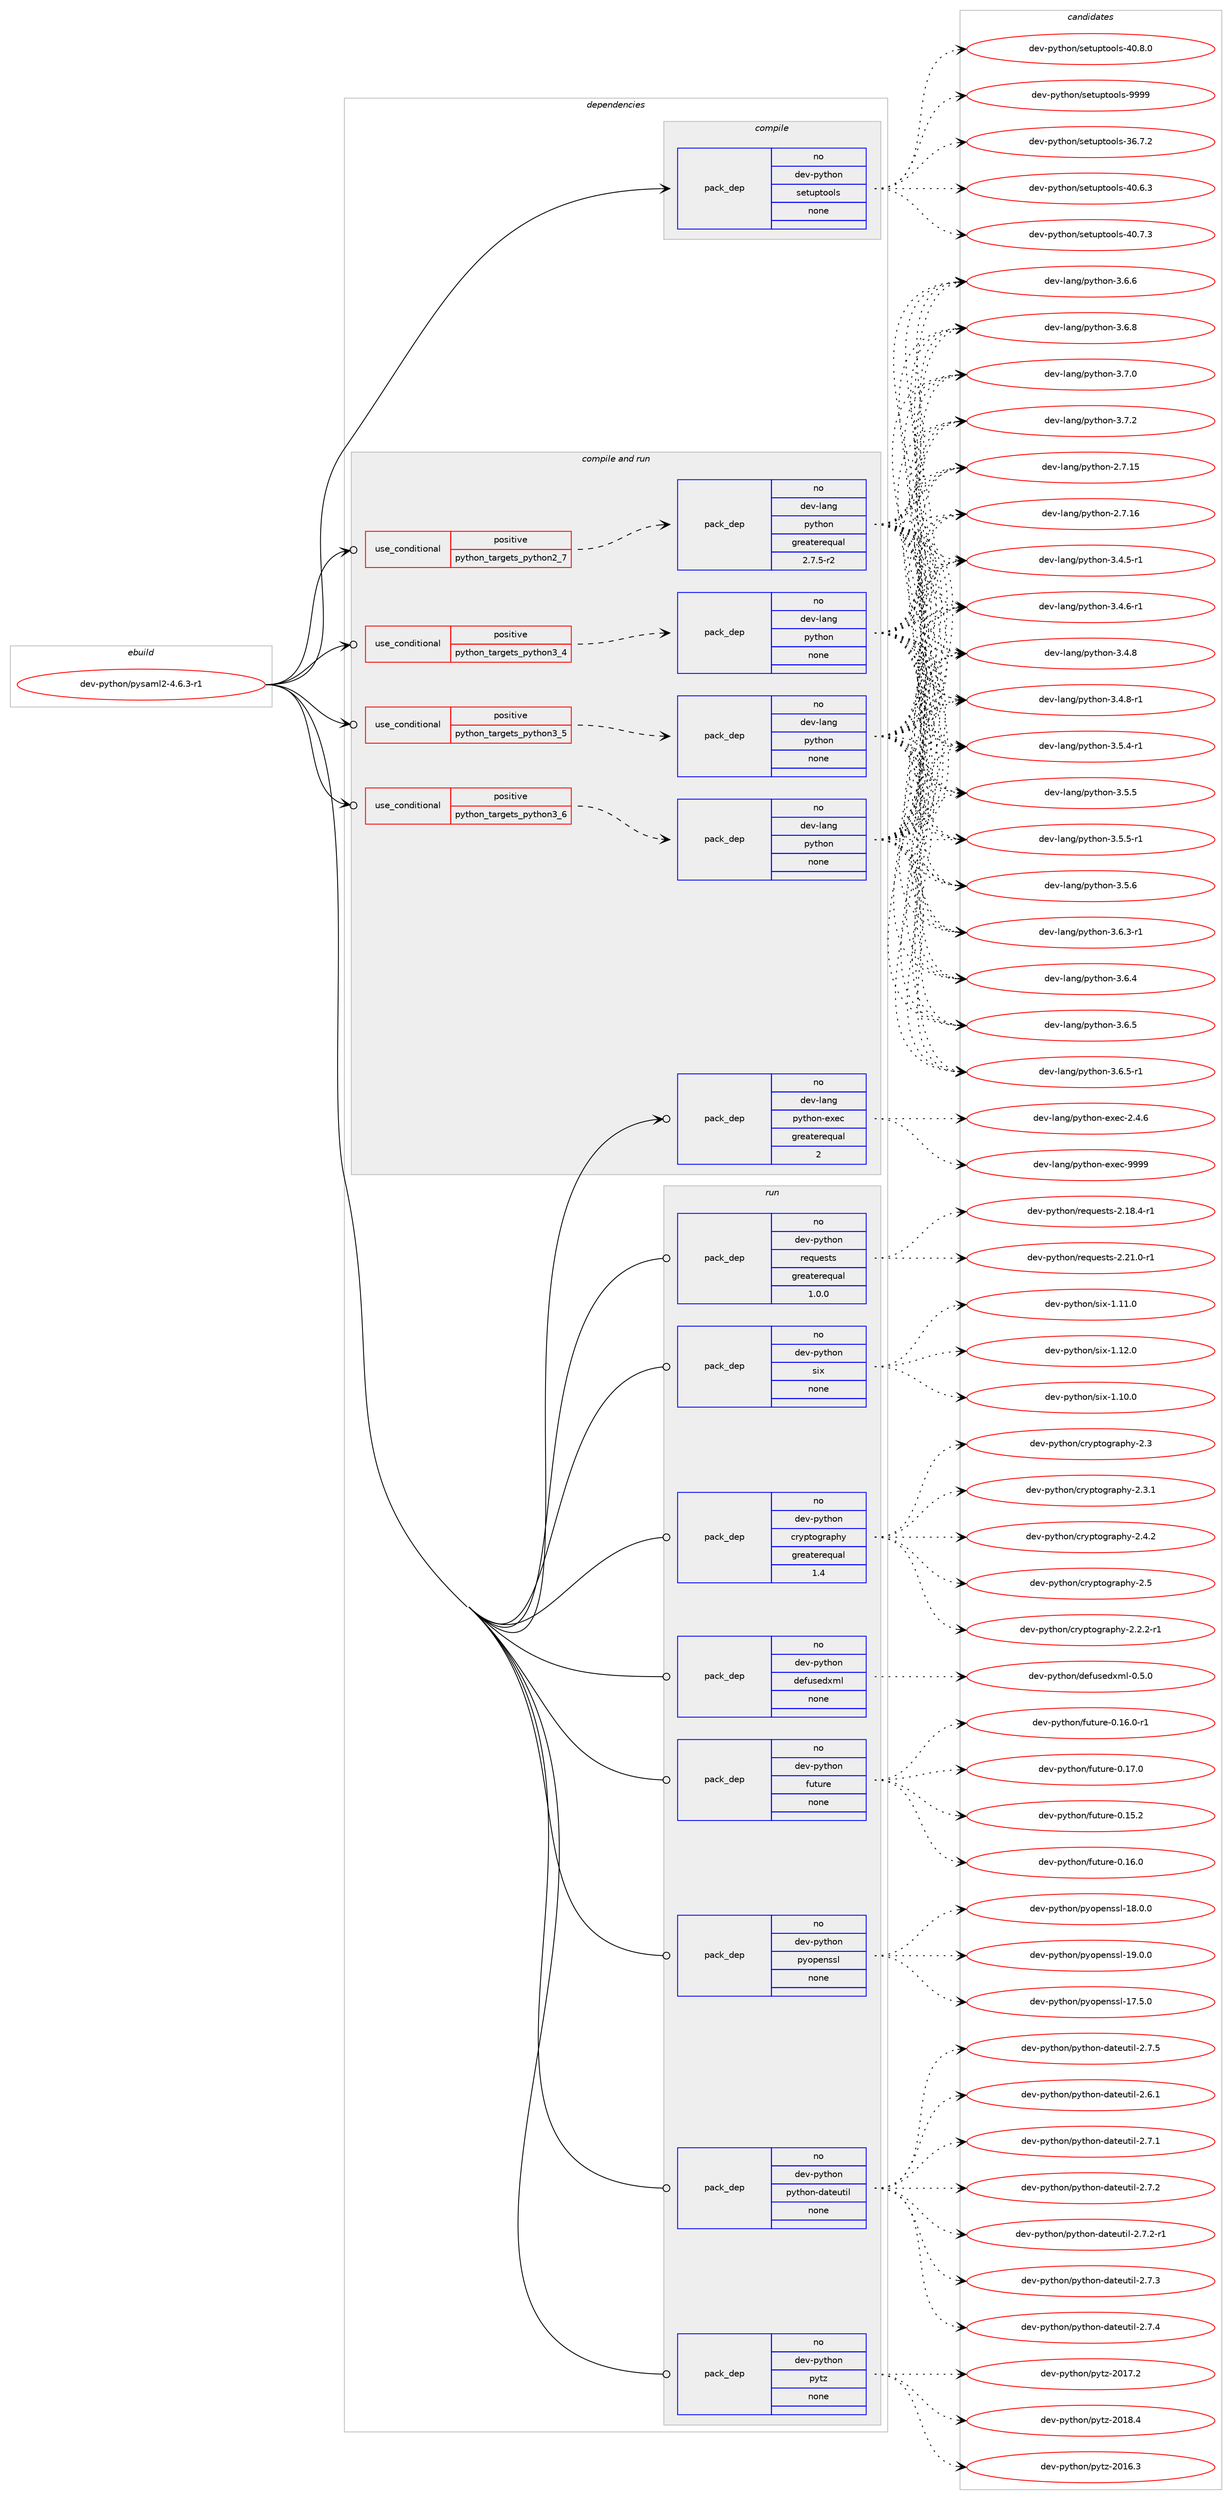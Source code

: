 digraph prolog {

# *************
# Graph options
# *************

newrank=true;
concentrate=true;
compound=true;
graph [rankdir=LR,fontname=Helvetica,fontsize=10,ranksep=1.5];#, ranksep=2.5, nodesep=0.2];
edge  [arrowhead=vee];
node  [fontname=Helvetica,fontsize=10];

# **********
# The ebuild
# **********

subgraph cluster_leftcol {
color=gray;
rank=same;
label=<<i>ebuild</i>>;
id [label="dev-python/pysaml2-4.6.3-r1", color=red, width=4, href="../dev-python/pysaml2-4.6.3-r1.svg"];
}

# ****************
# The dependencies
# ****************

subgraph cluster_midcol {
color=gray;
label=<<i>dependencies</i>>;
subgraph cluster_compile {
fillcolor="#eeeeee";
style=filled;
label=<<i>compile</i>>;
subgraph pack1027084 {
dependency1432166 [label=<<TABLE BORDER="0" CELLBORDER="1" CELLSPACING="0" CELLPADDING="4" WIDTH="220"><TR><TD ROWSPAN="6" CELLPADDING="30">pack_dep</TD></TR><TR><TD WIDTH="110">no</TD></TR><TR><TD>dev-python</TD></TR><TR><TD>setuptools</TD></TR><TR><TD>none</TD></TR><TR><TD></TD></TR></TABLE>>, shape=none, color=blue];
}
id:e -> dependency1432166:w [weight=20,style="solid",arrowhead="vee"];
}
subgraph cluster_compileandrun {
fillcolor="#eeeeee";
style=filled;
label=<<i>compile and run</i>>;
subgraph cond381742 {
dependency1432167 [label=<<TABLE BORDER="0" CELLBORDER="1" CELLSPACING="0" CELLPADDING="4"><TR><TD ROWSPAN="3" CELLPADDING="10">use_conditional</TD></TR><TR><TD>positive</TD></TR><TR><TD>python_targets_python2_7</TD></TR></TABLE>>, shape=none, color=red];
subgraph pack1027085 {
dependency1432168 [label=<<TABLE BORDER="0" CELLBORDER="1" CELLSPACING="0" CELLPADDING="4" WIDTH="220"><TR><TD ROWSPAN="6" CELLPADDING="30">pack_dep</TD></TR><TR><TD WIDTH="110">no</TD></TR><TR><TD>dev-lang</TD></TR><TR><TD>python</TD></TR><TR><TD>greaterequal</TD></TR><TR><TD>2.7.5-r2</TD></TR></TABLE>>, shape=none, color=blue];
}
dependency1432167:e -> dependency1432168:w [weight=20,style="dashed",arrowhead="vee"];
}
id:e -> dependency1432167:w [weight=20,style="solid",arrowhead="odotvee"];
subgraph cond381743 {
dependency1432169 [label=<<TABLE BORDER="0" CELLBORDER="1" CELLSPACING="0" CELLPADDING="4"><TR><TD ROWSPAN="3" CELLPADDING="10">use_conditional</TD></TR><TR><TD>positive</TD></TR><TR><TD>python_targets_python3_4</TD></TR></TABLE>>, shape=none, color=red];
subgraph pack1027086 {
dependency1432170 [label=<<TABLE BORDER="0" CELLBORDER="1" CELLSPACING="0" CELLPADDING="4" WIDTH="220"><TR><TD ROWSPAN="6" CELLPADDING="30">pack_dep</TD></TR><TR><TD WIDTH="110">no</TD></TR><TR><TD>dev-lang</TD></TR><TR><TD>python</TD></TR><TR><TD>none</TD></TR><TR><TD></TD></TR></TABLE>>, shape=none, color=blue];
}
dependency1432169:e -> dependency1432170:w [weight=20,style="dashed",arrowhead="vee"];
}
id:e -> dependency1432169:w [weight=20,style="solid",arrowhead="odotvee"];
subgraph cond381744 {
dependency1432171 [label=<<TABLE BORDER="0" CELLBORDER="1" CELLSPACING="0" CELLPADDING="4"><TR><TD ROWSPAN="3" CELLPADDING="10">use_conditional</TD></TR><TR><TD>positive</TD></TR><TR><TD>python_targets_python3_5</TD></TR></TABLE>>, shape=none, color=red];
subgraph pack1027087 {
dependency1432172 [label=<<TABLE BORDER="0" CELLBORDER="1" CELLSPACING="0" CELLPADDING="4" WIDTH="220"><TR><TD ROWSPAN="6" CELLPADDING="30">pack_dep</TD></TR><TR><TD WIDTH="110">no</TD></TR><TR><TD>dev-lang</TD></TR><TR><TD>python</TD></TR><TR><TD>none</TD></TR><TR><TD></TD></TR></TABLE>>, shape=none, color=blue];
}
dependency1432171:e -> dependency1432172:w [weight=20,style="dashed",arrowhead="vee"];
}
id:e -> dependency1432171:w [weight=20,style="solid",arrowhead="odotvee"];
subgraph cond381745 {
dependency1432173 [label=<<TABLE BORDER="0" CELLBORDER="1" CELLSPACING="0" CELLPADDING="4"><TR><TD ROWSPAN="3" CELLPADDING="10">use_conditional</TD></TR><TR><TD>positive</TD></TR><TR><TD>python_targets_python3_6</TD></TR></TABLE>>, shape=none, color=red];
subgraph pack1027088 {
dependency1432174 [label=<<TABLE BORDER="0" CELLBORDER="1" CELLSPACING="0" CELLPADDING="4" WIDTH="220"><TR><TD ROWSPAN="6" CELLPADDING="30">pack_dep</TD></TR><TR><TD WIDTH="110">no</TD></TR><TR><TD>dev-lang</TD></TR><TR><TD>python</TD></TR><TR><TD>none</TD></TR><TR><TD></TD></TR></TABLE>>, shape=none, color=blue];
}
dependency1432173:e -> dependency1432174:w [weight=20,style="dashed",arrowhead="vee"];
}
id:e -> dependency1432173:w [weight=20,style="solid",arrowhead="odotvee"];
subgraph pack1027089 {
dependency1432175 [label=<<TABLE BORDER="0" CELLBORDER="1" CELLSPACING="0" CELLPADDING="4" WIDTH="220"><TR><TD ROWSPAN="6" CELLPADDING="30">pack_dep</TD></TR><TR><TD WIDTH="110">no</TD></TR><TR><TD>dev-lang</TD></TR><TR><TD>python-exec</TD></TR><TR><TD>greaterequal</TD></TR><TR><TD>2</TD></TR></TABLE>>, shape=none, color=blue];
}
id:e -> dependency1432175:w [weight=20,style="solid",arrowhead="odotvee"];
}
subgraph cluster_run {
fillcolor="#eeeeee";
style=filled;
label=<<i>run</i>>;
subgraph pack1027090 {
dependency1432176 [label=<<TABLE BORDER="0" CELLBORDER="1" CELLSPACING="0" CELLPADDING="4" WIDTH="220"><TR><TD ROWSPAN="6" CELLPADDING="30">pack_dep</TD></TR><TR><TD WIDTH="110">no</TD></TR><TR><TD>dev-python</TD></TR><TR><TD>cryptography</TD></TR><TR><TD>greaterequal</TD></TR><TR><TD>1.4</TD></TR></TABLE>>, shape=none, color=blue];
}
id:e -> dependency1432176:w [weight=20,style="solid",arrowhead="odot"];
subgraph pack1027091 {
dependency1432177 [label=<<TABLE BORDER="0" CELLBORDER="1" CELLSPACING="0" CELLPADDING="4" WIDTH="220"><TR><TD ROWSPAN="6" CELLPADDING="30">pack_dep</TD></TR><TR><TD WIDTH="110">no</TD></TR><TR><TD>dev-python</TD></TR><TR><TD>defusedxml</TD></TR><TR><TD>none</TD></TR><TR><TD></TD></TR></TABLE>>, shape=none, color=blue];
}
id:e -> dependency1432177:w [weight=20,style="solid",arrowhead="odot"];
subgraph pack1027092 {
dependency1432178 [label=<<TABLE BORDER="0" CELLBORDER="1" CELLSPACING="0" CELLPADDING="4" WIDTH="220"><TR><TD ROWSPAN="6" CELLPADDING="30">pack_dep</TD></TR><TR><TD WIDTH="110">no</TD></TR><TR><TD>dev-python</TD></TR><TR><TD>future</TD></TR><TR><TD>none</TD></TR><TR><TD></TD></TR></TABLE>>, shape=none, color=blue];
}
id:e -> dependency1432178:w [weight=20,style="solid",arrowhead="odot"];
subgraph pack1027093 {
dependency1432179 [label=<<TABLE BORDER="0" CELLBORDER="1" CELLSPACING="0" CELLPADDING="4" WIDTH="220"><TR><TD ROWSPAN="6" CELLPADDING="30">pack_dep</TD></TR><TR><TD WIDTH="110">no</TD></TR><TR><TD>dev-python</TD></TR><TR><TD>pyopenssl</TD></TR><TR><TD>none</TD></TR><TR><TD></TD></TR></TABLE>>, shape=none, color=blue];
}
id:e -> dependency1432179:w [weight=20,style="solid",arrowhead="odot"];
subgraph pack1027094 {
dependency1432180 [label=<<TABLE BORDER="0" CELLBORDER="1" CELLSPACING="0" CELLPADDING="4" WIDTH="220"><TR><TD ROWSPAN="6" CELLPADDING="30">pack_dep</TD></TR><TR><TD WIDTH="110">no</TD></TR><TR><TD>dev-python</TD></TR><TR><TD>python-dateutil</TD></TR><TR><TD>none</TD></TR><TR><TD></TD></TR></TABLE>>, shape=none, color=blue];
}
id:e -> dependency1432180:w [weight=20,style="solid",arrowhead="odot"];
subgraph pack1027095 {
dependency1432181 [label=<<TABLE BORDER="0" CELLBORDER="1" CELLSPACING="0" CELLPADDING="4" WIDTH="220"><TR><TD ROWSPAN="6" CELLPADDING="30">pack_dep</TD></TR><TR><TD WIDTH="110">no</TD></TR><TR><TD>dev-python</TD></TR><TR><TD>pytz</TD></TR><TR><TD>none</TD></TR><TR><TD></TD></TR></TABLE>>, shape=none, color=blue];
}
id:e -> dependency1432181:w [weight=20,style="solid",arrowhead="odot"];
subgraph pack1027096 {
dependency1432182 [label=<<TABLE BORDER="0" CELLBORDER="1" CELLSPACING="0" CELLPADDING="4" WIDTH="220"><TR><TD ROWSPAN="6" CELLPADDING="30">pack_dep</TD></TR><TR><TD WIDTH="110">no</TD></TR><TR><TD>dev-python</TD></TR><TR><TD>requests</TD></TR><TR><TD>greaterequal</TD></TR><TR><TD>1.0.0</TD></TR></TABLE>>, shape=none, color=blue];
}
id:e -> dependency1432182:w [weight=20,style="solid",arrowhead="odot"];
subgraph pack1027097 {
dependency1432183 [label=<<TABLE BORDER="0" CELLBORDER="1" CELLSPACING="0" CELLPADDING="4" WIDTH="220"><TR><TD ROWSPAN="6" CELLPADDING="30">pack_dep</TD></TR><TR><TD WIDTH="110">no</TD></TR><TR><TD>dev-python</TD></TR><TR><TD>six</TD></TR><TR><TD>none</TD></TR><TR><TD></TD></TR></TABLE>>, shape=none, color=blue];
}
id:e -> dependency1432183:w [weight=20,style="solid",arrowhead="odot"];
}
}

# **************
# The candidates
# **************

subgraph cluster_choices {
rank=same;
color=gray;
label=<<i>candidates</i>>;

subgraph choice1027084 {
color=black;
nodesep=1;
choice100101118451121211161041111104711510111611711211611111110811545515446554650 [label="dev-python/setuptools-36.7.2", color=red, width=4,href="../dev-python/setuptools-36.7.2.svg"];
choice100101118451121211161041111104711510111611711211611111110811545524846544651 [label="dev-python/setuptools-40.6.3", color=red, width=4,href="../dev-python/setuptools-40.6.3.svg"];
choice100101118451121211161041111104711510111611711211611111110811545524846554651 [label="dev-python/setuptools-40.7.3", color=red, width=4,href="../dev-python/setuptools-40.7.3.svg"];
choice100101118451121211161041111104711510111611711211611111110811545524846564648 [label="dev-python/setuptools-40.8.0", color=red, width=4,href="../dev-python/setuptools-40.8.0.svg"];
choice10010111845112121116104111110471151011161171121161111111081154557575757 [label="dev-python/setuptools-9999", color=red, width=4,href="../dev-python/setuptools-9999.svg"];
dependency1432166:e -> choice100101118451121211161041111104711510111611711211611111110811545515446554650:w [style=dotted,weight="100"];
dependency1432166:e -> choice100101118451121211161041111104711510111611711211611111110811545524846544651:w [style=dotted,weight="100"];
dependency1432166:e -> choice100101118451121211161041111104711510111611711211611111110811545524846554651:w [style=dotted,weight="100"];
dependency1432166:e -> choice100101118451121211161041111104711510111611711211611111110811545524846564648:w [style=dotted,weight="100"];
dependency1432166:e -> choice10010111845112121116104111110471151011161171121161111111081154557575757:w [style=dotted,weight="100"];
}
subgraph choice1027085 {
color=black;
nodesep=1;
choice10010111845108971101034711212111610411111045504655464953 [label="dev-lang/python-2.7.15", color=red, width=4,href="../dev-lang/python-2.7.15.svg"];
choice10010111845108971101034711212111610411111045504655464954 [label="dev-lang/python-2.7.16", color=red, width=4,href="../dev-lang/python-2.7.16.svg"];
choice1001011184510897110103471121211161041111104551465246534511449 [label="dev-lang/python-3.4.5-r1", color=red, width=4,href="../dev-lang/python-3.4.5-r1.svg"];
choice1001011184510897110103471121211161041111104551465246544511449 [label="dev-lang/python-3.4.6-r1", color=red, width=4,href="../dev-lang/python-3.4.6-r1.svg"];
choice100101118451089711010347112121116104111110455146524656 [label="dev-lang/python-3.4.8", color=red, width=4,href="../dev-lang/python-3.4.8.svg"];
choice1001011184510897110103471121211161041111104551465246564511449 [label="dev-lang/python-3.4.8-r1", color=red, width=4,href="../dev-lang/python-3.4.8-r1.svg"];
choice1001011184510897110103471121211161041111104551465346524511449 [label="dev-lang/python-3.5.4-r1", color=red, width=4,href="../dev-lang/python-3.5.4-r1.svg"];
choice100101118451089711010347112121116104111110455146534653 [label="dev-lang/python-3.5.5", color=red, width=4,href="../dev-lang/python-3.5.5.svg"];
choice1001011184510897110103471121211161041111104551465346534511449 [label="dev-lang/python-3.5.5-r1", color=red, width=4,href="../dev-lang/python-3.5.5-r1.svg"];
choice100101118451089711010347112121116104111110455146534654 [label="dev-lang/python-3.5.6", color=red, width=4,href="../dev-lang/python-3.5.6.svg"];
choice1001011184510897110103471121211161041111104551465446514511449 [label="dev-lang/python-3.6.3-r1", color=red, width=4,href="../dev-lang/python-3.6.3-r1.svg"];
choice100101118451089711010347112121116104111110455146544652 [label="dev-lang/python-3.6.4", color=red, width=4,href="../dev-lang/python-3.6.4.svg"];
choice100101118451089711010347112121116104111110455146544653 [label="dev-lang/python-3.6.5", color=red, width=4,href="../dev-lang/python-3.6.5.svg"];
choice1001011184510897110103471121211161041111104551465446534511449 [label="dev-lang/python-3.6.5-r1", color=red, width=4,href="../dev-lang/python-3.6.5-r1.svg"];
choice100101118451089711010347112121116104111110455146544654 [label="dev-lang/python-3.6.6", color=red, width=4,href="../dev-lang/python-3.6.6.svg"];
choice100101118451089711010347112121116104111110455146544656 [label="dev-lang/python-3.6.8", color=red, width=4,href="../dev-lang/python-3.6.8.svg"];
choice100101118451089711010347112121116104111110455146554648 [label="dev-lang/python-3.7.0", color=red, width=4,href="../dev-lang/python-3.7.0.svg"];
choice100101118451089711010347112121116104111110455146554650 [label="dev-lang/python-3.7.2", color=red, width=4,href="../dev-lang/python-3.7.2.svg"];
dependency1432168:e -> choice10010111845108971101034711212111610411111045504655464953:w [style=dotted,weight="100"];
dependency1432168:e -> choice10010111845108971101034711212111610411111045504655464954:w [style=dotted,weight="100"];
dependency1432168:e -> choice1001011184510897110103471121211161041111104551465246534511449:w [style=dotted,weight="100"];
dependency1432168:e -> choice1001011184510897110103471121211161041111104551465246544511449:w [style=dotted,weight="100"];
dependency1432168:e -> choice100101118451089711010347112121116104111110455146524656:w [style=dotted,weight="100"];
dependency1432168:e -> choice1001011184510897110103471121211161041111104551465246564511449:w [style=dotted,weight="100"];
dependency1432168:e -> choice1001011184510897110103471121211161041111104551465346524511449:w [style=dotted,weight="100"];
dependency1432168:e -> choice100101118451089711010347112121116104111110455146534653:w [style=dotted,weight="100"];
dependency1432168:e -> choice1001011184510897110103471121211161041111104551465346534511449:w [style=dotted,weight="100"];
dependency1432168:e -> choice100101118451089711010347112121116104111110455146534654:w [style=dotted,weight="100"];
dependency1432168:e -> choice1001011184510897110103471121211161041111104551465446514511449:w [style=dotted,weight="100"];
dependency1432168:e -> choice100101118451089711010347112121116104111110455146544652:w [style=dotted,weight="100"];
dependency1432168:e -> choice100101118451089711010347112121116104111110455146544653:w [style=dotted,weight="100"];
dependency1432168:e -> choice1001011184510897110103471121211161041111104551465446534511449:w [style=dotted,weight="100"];
dependency1432168:e -> choice100101118451089711010347112121116104111110455146544654:w [style=dotted,weight="100"];
dependency1432168:e -> choice100101118451089711010347112121116104111110455146544656:w [style=dotted,weight="100"];
dependency1432168:e -> choice100101118451089711010347112121116104111110455146554648:w [style=dotted,weight="100"];
dependency1432168:e -> choice100101118451089711010347112121116104111110455146554650:w [style=dotted,weight="100"];
}
subgraph choice1027086 {
color=black;
nodesep=1;
choice10010111845108971101034711212111610411111045504655464953 [label="dev-lang/python-2.7.15", color=red, width=4,href="../dev-lang/python-2.7.15.svg"];
choice10010111845108971101034711212111610411111045504655464954 [label="dev-lang/python-2.7.16", color=red, width=4,href="../dev-lang/python-2.7.16.svg"];
choice1001011184510897110103471121211161041111104551465246534511449 [label="dev-lang/python-3.4.5-r1", color=red, width=4,href="../dev-lang/python-3.4.5-r1.svg"];
choice1001011184510897110103471121211161041111104551465246544511449 [label="dev-lang/python-3.4.6-r1", color=red, width=4,href="../dev-lang/python-3.4.6-r1.svg"];
choice100101118451089711010347112121116104111110455146524656 [label="dev-lang/python-3.4.8", color=red, width=4,href="../dev-lang/python-3.4.8.svg"];
choice1001011184510897110103471121211161041111104551465246564511449 [label="dev-lang/python-3.4.8-r1", color=red, width=4,href="../dev-lang/python-3.4.8-r1.svg"];
choice1001011184510897110103471121211161041111104551465346524511449 [label="dev-lang/python-3.5.4-r1", color=red, width=4,href="../dev-lang/python-3.5.4-r1.svg"];
choice100101118451089711010347112121116104111110455146534653 [label="dev-lang/python-3.5.5", color=red, width=4,href="../dev-lang/python-3.5.5.svg"];
choice1001011184510897110103471121211161041111104551465346534511449 [label="dev-lang/python-3.5.5-r1", color=red, width=4,href="../dev-lang/python-3.5.5-r1.svg"];
choice100101118451089711010347112121116104111110455146534654 [label="dev-lang/python-3.5.6", color=red, width=4,href="../dev-lang/python-3.5.6.svg"];
choice1001011184510897110103471121211161041111104551465446514511449 [label="dev-lang/python-3.6.3-r1", color=red, width=4,href="../dev-lang/python-3.6.3-r1.svg"];
choice100101118451089711010347112121116104111110455146544652 [label="dev-lang/python-3.6.4", color=red, width=4,href="../dev-lang/python-3.6.4.svg"];
choice100101118451089711010347112121116104111110455146544653 [label="dev-lang/python-3.6.5", color=red, width=4,href="../dev-lang/python-3.6.5.svg"];
choice1001011184510897110103471121211161041111104551465446534511449 [label="dev-lang/python-3.6.5-r1", color=red, width=4,href="../dev-lang/python-3.6.5-r1.svg"];
choice100101118451089711010347112121116104111110455146544654 [label="dev-lang/python-3.6.6", color=red, width=4,href="../dev-lang/python-3.6.6.svg"];
choice100101118451089711010347112121116104111110455146544656 [label="dev-lang/python-3.6.8", color=red, width=4,href="../dev-lang/python-3.6.8.svg"];
choice100101118451089711010347112121116104111110455146554648 [label="dev-lang/python-3.7.0", color=red, width=4,href="../dev-lang/python-3.7.0.svg"];
choice100101118451089711010347112121116104111110455146554650 [label="dev-lang/python-3.7.2", color=red, width=4,href="../dev-lang/python-3.7.2.svg"];
dependency1432170:e -> choice10010111845108971101034711212111610411111045504655464953:w [style=dotted,weight="100"];
dependency1432170:e -> choice10010111845108971101034711212111610411111045504655464954:w [style=dotted,weight="100"];
dependency1432170:e -> choice1001011184510897110103471121211161041111104551465246534511449:w [style=dotted,weight="100"];
dependency1432170:e -> choice1001011184510897110103471121211161041111104551465246544511449:w [style=dotted,weight="100"];
dependency1432170:e -> choice100101118451089711010347112121116104111110455146524656:w [style=dotted,weight="100"];
dependency1432170:e -> choice1001011184510897110103471121211161041111104551465246564511449:w [style=dotted,weight="100"];
dependency1432170:e -> choice1001011184510897110103471121211161041111104551465346524511449:w [style=dotted,weight="100"];
dependency1432170:e -> choice100101118451089711010347112121116104111110455146534653:w [style=dotted,weight="100"];
dependency1432170:e -> choice1001011184510897110103471121211161041111104551465346534511449:w [style=dotted,weight="100"];
dependency1432170:e -> choice100101118451089711010347112121116104111110455146534654:w [style=dotted,weight="100"];
dependency1432170:e -> choice1001011184510897110103471121211161041111104551465446514511449:w [style=dotted,weight="100"];
dependency1432170:e -> choice100101118451089711010347112121116104111110455146544652:w [style=dotted,weight="100"];
dependency1432170:e -> choice100101118451089711010347112121116104111110455146544653:w [style=dotted,weight="100"];
dependency1432170:e -> choice1001011184510897110103471121211161041111104551465446534511449:w [style=dotted,weight="100"];
dependency1432170:e -> choice100101118451089711010347112121116104111110455146544654:w [style=dotted,weight="100"];
dependency1432170:e -> choice100101118451089711010347112121116104111110455146544656:w [style=dotted,weight="100"];
dependency1432170:e -> choice100101118451089711010347112121116104111110455146554648:w [style=dotted,weight="100"];
dependency1432170:e -> choice100101118451089711010347112121116104111110455146554650:w [style=dotted,weight="100"];
}
subgraph choice1027087 {
color=black;
nodesep=1;
choice10010111845108971101034711212111610411111045504655464953 [label="dev-lang/python-2.7.15", color=red, width=4,href="../dev-lang/python-2.7.15.svg"];
choice10010111845108971101034711212111610411111045504655464954 [label="dev-lang/python-2.7.16", color=red, width=4,href="../dev-lang/python-2.7.16.svg"];
choice1001011184510897110103471121211161041111104551465246534511449 [label="dev-lang/python-3.4.5-r1", color=red, width=4,href="../dev-lang/python-3.4.5-r1.svg"];
choice1001011184510897110103471121211161041111104551465246544511449 [label="dev-lang/python-3.4.6-r1", color=red, width=4,href="../dev-lang/python-3.4.6-r1.svg"];
choice100101118451089711010347112121116104111110455146524656 [label="dev-lang/python-3.4.8", color=red, width=4,href="../dev-lang/python-3.4.8.svg"];
choice1001011184510897110103471121211161041111104551465246564511449 [label="dev-lang/python-3.4.8-r1", color=red, width=4,href="../dev-lang/python-3.4.8-r1.svg"];
choice1001011184510897110103471121211161041111104551465346524511449 [label="dev-lang/python-3.5.4-r1", color=red, width=4,href="../dev-lang/python-3.5.4-r1.svg"];
choice100101118451089711010347112121116104111110455146534653 [label="dev-lang/python-3.5.5", color=red, width=4,href="../dev-lang/python-3.5.5.svg"];
choice1001011184510897110103471121211161041111104551465346534511449 [label="dev-lang/python-3.5.5-r1", color=red, width=4,href="../dev-lang/python-3.5.5-r1.svg"];
choice100101118451089711010347112121116104111110455146534654 [label="dev-lang/python-3.5.6", color=red, width=4,href="../dev-lang/python-3.5.6.svg"];
choice1001011184510897110103471121211161041111104551465446514511449 [label="dev-lang/python-3.6.3-r1", color=red, width=4,href="../dev-lang/python-3.6.3-r1.svg"];
choice100101118451089711010347112121116104111110455146544652 [label="dev-lang/python-3.6.4", color=red, width=4,href="../dev-lang/python-3.6.4.svg"];
choice100101118451089711010347112121116104111110455146544653 [label="dev-lang/python-3.6.5", color=red, width=4,href="../dev-lang/python-3.6.5.svg"];
choice1001011184510897110103471121211161041111104551465446534511449 [label="dev-lang/python-3.6.5-r1", color=red, width=4,href="../dev-lang/python-3.6.5-r1.svg"];
choice100101118451089711010347112121116104111110455146544654 [label="dev-lang/python-3.6.6", color=red, width=4,href="../dev-lang/python-3.6.6.svg"];
choice100101118451089711010347112121116104111110455146544656 [label="dev-lang/python-3.6.8", color=red, width=4,href="../dev-lang/python-3.6.8.svg"];
choice100101118451089711010347112121116104111110455146554648 [label="dev-lang/python-3.7.0", color=red, width=4,href="../dev-lang/python-3.7.0.svg"];
choice100101118451089711010347112121116104111110455146554650 [label="dev-lang/python-3.7.2", color=red, width=4,href="../dev-lang/python-3.7.2.svg"];
dependency1432172:e -> choice10010111845108971101034711212111610411111045504655464953:w [style=dotted,weight="100"];
dependency1432172:e -> choice10010111845108971101034711212111610411111045504655464954:w [style=dotted,weight="100"];
dependency1432172:e -> choice1001011184510897110103471121211161041111104551465246534511449:w [style=dotted,weight="100"];
dependency1432172:e -> choice1001011184510897110103471121211161041111104551465246544511449:w [style=dotted,weight="100"];
dependency1432172:e -> choice100101118451089711010347112121116104111110455146524656:w [style=dotted,weight="100"];
dependency1432172:e -> choice1001011184510897110103471121211161041111104551465246564511449:w [style=dotted,weight="100"];
dependency1432172:e -> choice1001011184510897110103471121211161041111104551465346524511449:w [style=dotted,weight="100"];
dependency1432172:e -> choice100101118451089711010347112121116104111110455146534653:w [style=dotted,weight="100"];
dependency1432172:e -> choice1001011184510897110103471121211161041111104551465346534511449:w [style=dotted,weight="100"];
dependency1432172:e -> choice100101118451089711010347112121116104111110455146534654:w [style=dotted,weight="100"];
dependency1432172:e -> choice1001011184510897110103471121211161041111104551465446514511449:w [style=dotted,weight="100"];
dependency1432172:e -> choice100101118451089711010347112121116104111110455146544652:w [style=dotted,weight="100"];
dependency1432172:e -> choice100101118451089711010347112121116104111110455146544653:w [style=dotted,weight="100"];
dependency1432172:e -> choice1001011184510897110103471121211161041111104551465446534511449:w [style=dotted,weight="100"];
dependency1432172:e -> choice100101118451089711010347112121116104111110455146544654:w [style=dotted,weight="100"];
dependency1432172:e -> choice100101118451089711010347112121116104111110455146544656:w [style=dotted,weight="100"];
dependency1432172:e -> choice100101118451089711010347112121116104111110455146554648:w [style=dotted,weight="100"];
dependency1432172:e -> choice100101118451089711010347112121116104111110455146554650:w [style=dotted,weight="100"];
}
subgraph choice1027088 {
color=black;
nodesep=1;
choice10010111845108971101034711212111610411111045504655464953 [label="dev-lang/python-2.7.15", color=red, width=4,href="../dev-lang/python-2.7.15.svg"];
choice10010111845108971101034711212111610411111045504655464954 [label="dev-lang/python-2.7.16", color=red, width=4,href="../dev-lang/python-2.7.16.svg"];
choice1001011184510897110103471121211161041111104551465246534511449 [label="dev-lang/python-3.4.5-r1", color=red, width=4,href="../dev-lang/python-3.4.5-r1.svg"];
choice1001011184510897110103471121211161041111104551465246544511449 [label="dev-lang/python-3.4.6-r1", color=red, width=4,href="../dev-lang/python-3.4.6-r1.svg"];
choice100101118451089711010347112121116104111110455146524656 [label="dev-lang/python-3.4.8", color=red, width=4,href="../dev-lang/python-3.4.8.svg"];
choice1001011184510897110103471121211161041111104551465246564511449 [label="dev-lang/python-3.4.8-r1", color=red, width=4,href="../dev-lang/python-3.4.8-r1.svg"];
choice1001011184510897110103471121211161041111104551465346524511449 [label="dev-lang/python-3.5.4-r1", color=red, width=4,href="../dev-lang/python-3.5.4-r1.svg"];
choice100101118451089711010347112121116104111110455146534653 [label="dev-lang/python-3.5.5", color=red, width=4,href="../dev-lang/python-3.5.5.svg"];
choice1001011184510897110103471121211161041111104551465346534511449 [label="dev-lang/python-3.5.5-r1", color=red, width=4,href="../dev-lang/python-3.5.5-r1.svg"];
choice100101118451089711010347112121116104111110455146534654 [label="dev-lang/python-3.5.6", color=red, width=4,href="../dev-lang/python-3.5.6.svg"];
choice1001011184510897110103471121211161041111104551465446514511449 [label="dev-lang/python-3.6.3-r1", color=red, width=4,href="../dev-lang/python-3.6.3-r1.svg"];
choice100101118451089711010347112121116104111110455146544652 [label="dev-lang/python-3.6.4", color=red, width=4,href="../dev-lang/python-3.6.4.svg"];
choice100101118451089711010347112121116104111110455146544653 [label="dev-lang/python-3.6.5", color=red, width=4,href="../dev-lang/python-3.6.5.svg"];
choice1001011184510897110103471121211161041111104551465446534511449 [label="dev-lang/python-3.6.5-r1", color=red, width=4,href="../dev-lang/python-3.6.5-r1.svg"];
choice100101118451089711010347112121116104111110455146544654 [label="dev-lang/python-3.6.6", color=red, width=4,href="../dev-lang/python-3.6.6.svg"];
choice100101118451089711010347112121116104111110455146544656 [label="dev-lang/python-3.6.8", color=red, width=4,href="../dev-lang/python-3.6.8.svg"];
choice100101118451089711010347112121116104111110455146554648 [label="dev-lang/python-3.7.0", color=red, width=4,href="../dev-lang/python-3.7.0.svg"];
choice100101118451089711010347112121116104111110455146554650 [label="dev-lang/python-3.7.2", color=red, width=4,href="../dev-lang/python-3.7.2.svg"];
dependency1432174:e -> choice10010111845108971101034711212111610411111045504655464953:w [style=dotted,weight="100"];
dependency1432174:e -> choice10010111845108971101034711212111610411111045504655464954:w [style=dotted,weight="100"];
dependency1432174:e -> choice1001011184510897110103471121211161041111104551465246534511449:w [style=dotted,weight="100"];
dependency1432174:e -> choice1001011184510897110103471121211161041111104551465246544511449:w [style=dotted,weight="100"];
dependency1432174:e -> choice100101118451089711010347112121116104111110455146524656:w [style=dotted,weight="100"];
dependency1432174:e -> choice1001011184510897110103471121211161041111104551465246564511449:w [style=dotted,weight="100"];
dependency1432174:e -> choice1001011184510897110103471121211161041111104551465346524511449:w [style=dotted,weight="100"];
dependency1432174:e -> choice100101118451089711010347112121116104111110455146534653:w [style=dotted,weight="100"];
dependency1432174:e -> choice1001011184510897110103471121211161041111104551465346534511449:w [style=dotted,weight="100"];
dependency1432174:e -> choice100101118451089711010347112121116104111110455146534654:w [style=dotted,weight="100"];
dependency1432174:e -> choice1001011184510897110103471121211161041111104551465446514511449:w [style=dotted,weight="100"];
dependency1432174:e -> choice100101118451089711010347112121116104111110455146544652:w [style=dotted,weight="100"];
dependency1432174:e -> choice100101118451089711010347112121116104111110455146544653:w [style=dotted,weight="100"];
dependency1432174:e -> choice1001011184510897110103471121211161041111104551465446534511449:w [style=dotted,weight="100"];
dependency1432174:e -> choice100101118451089711010347112121116104111110455146544654:w [style=dotted,weight="100"];
dependency1432174:e -> choice100101118451089711010347112121116104111110455146544656:w [style=dotted,weight="100"];
dependency1432174:e -> choice100101118451089711010347112121116104111110455146554648:w [style=dotted,weight="100"];
dependency1432174:e -> choice100101118451089711010347112121116104111110455146554650:w [style=dotted,weight="100"];
}
subgraph choice1027089 {
color=black;
nodesep=1;
choice1001011184510897110103471121211161041111104510112010199455046524654 [label="dev-lang/python-exec-2.4.6", color=red, width=4,href="../dev-lang/python-exec-2.4.6.svg"];
choice10010111845108971101034711212111610411111045101120101994557575757 [label="dev-lang/python-exec-9999", color=red, width=4,href="../dev-lang/python-exec-9999.svg"];
dependency1432175:e -> choice1001011184510897110103471121211161041111104510112010199455046524654:w [style=dotted,weight="100"];
dependency1432175:e -> choice10010111845108971101034711212111610411111045101120101994557575757:w [style=dotted,weight="100"];
}
subgraph choice1027090 {
color=black;
nodesep=1;
choice100101118451121211161041111104799114121112116111103114971121041214550465046504511449 [label="dev-python/cryptography-2.2.2-r1", color=red, width=4,href="../dev-python/cryptography-2.2.2-r1.svg"];
choice1001011184511212111610411111047991141211121161111031149711210412145504651 [label="dev-python/cryptography-2.3", color=red, width=4,href="../dev-python/cryptography-2.3.svg"];
choice10010111845112121116104111110479911412111211611110311497112104121455046514649 [label="dev-python/cryptography-2.3.1", color=red, width=4,href="../dev-python/cryptography-2.3.1.svg"];
choice10010111845112121116104111110479911412111211611110311497112104121455046524650 [label="dev-python/cryptography-2.4.2", color=red, width=4,href="../dev-python/cryptography-2.4.2.svg"];
choice1001011184511212111610411111047991141211121161111031149711210412145504653 [label="dev-python/cryptography-2.5", color=red, width=4,href="../dev-python/cryptography-2.5.svg"];
dependency1432176:e -> choice100101118451121211161041111104799114121112116111103114971121041214550465046504511449:w [style=dotted,weight="100"];
dependency1432176:e -> choice1001011184511212111610411111047991141211121161111031149711210412145504651:w [style=dotted,weight="100"];
dependency1432176:e -> choice10010111845112121116104111110479911412111211611110311497112104121455046514649:w [style=dotted,weight="100"];
dependency1432176:e -> choice10010111845112121116104111110479911412111211611110311497112104121455046524650:w [style=dotted,weight="100"];
dependency1432176:e -> choice1001011184511212111610411111047991141211121161111031149711210412145504653:w [style=dotted,weight="100"];
}
subgraph choice1027091 {
color=black;
nodesep=1;
choice1001011184511212111610411111047100101102117115101100120109108454846534648 [label="dev-python/defusedxml-0.5.0", color=red, width=4,href="../dev-python/defusedxml-0.5.0.svg"];
dependency1432177:e -> choice1001011184511212111610411111047100101102117115101100120109108454846534648:w [style=dotted,weight="100"];
}
subgraph choice1027092 {
color=black;
nodesep=1;
choice100101118451121211161041111104710211711611711410145484649534650 [label="dev-python/future-0.15.2", color=red, width=4,href="../dev-python/future-0.15.2.svg"];
choice100101118451121211161041111104710211711611711410145484649544648 [label="dev-python/future-0.16.0", color=red, width=4,href="../dev-python/future-0.16.0.svg"];
choice1001011184511212111610411111047102117116117114101454846495446484511449 [label="dev-python/future-0.16.0-r1", color=red, width=4,href="../dev-python/future-0.16.0-r1.svg"];
choice100101118451121211161041111104710211711611711410145484649554648 [label="dev-python/future-0.17.0", color=red, width=4,href="../dev-python/future-0.17.0.svg"];
dependency1432178:e -> choice100101118451121211161041111104710211711611711410145484649534650:w [style=dotted,weight="100"];
dependency1432178:e -> choice100101118451121211161041111104710211711611711410145484649544648:w [style=dotted,weight="100"];
dependency1432178:e -> choice1001011184511212111610411111047102117116117114101454846495446484511449:w [style=dotted,weight="100"];
dependency1432178:e -> choice100101118451121211161041111104710211711611711410145484649554648:w [style=dotted,weight="100"];
}
subgraph choice1027093 {
color=black;
nodesep=1;
choice100101118451121211161041111104711212111111210111011511510845495546534648 [label="dev-python/pyopenssl-17.5.0", color=red, width=4,href="../dev-python/pyopenssl-17.5.0.svg"];
choice100101118451121211161041111104711212111111210111011511510845495646484648 [label="dev-python/pyopenssl-18.0.0", color=red, width=4,href="../dev-python/pyopenssl-18.0.0.svg"];
choice100101118451121211161041111104711212111111210111011511510845495746484648 [label="dev-python/pyopenssl-19.0.0", color=red, width=4,href="../dev-python/pyopenssl-19.0.0.svg"];
dependency1432179:e -> choice100101118451121211161041111104711212111111210111011511510845495546534648:w [style=dotted,weight="100"];
dependency1432179:e -> choice100101118451121211161041111104711212111111210111011511510845495646484648:w [style=dotted,weight="100"];
dependency1432179:e -> choice100101118451121211161041111104711212111111210111011511510845495746484648:w [style=dotted,weight="100"];
}
subgraph choice1027094 {
color=black;
nodesep=1;
choice10010111845112121116104111110471121211161041111104510097116101117116105108455046544649 [label="dev-python/python-dateutil-2.6.1", color=red, width=4,href="../dev-python/python-dateutil-2.6.1.svg"];
choice10010111845112121116104111110471121211161041111104510097116101117116105108455046554649 [label="dev-python/python-dateutil-2.7.1", color=red, width=4,href="../dev-python/python-dateutil-2.7.1.svg"];
choice10010111845112121116104111110471121211161041111104510097116101117116105108455046554650 [label="dev-python/python-dateutil-2.7.2", color=red, width=4,href="../dev-python/python-dateutil-2.7.2.svg"];
choice100101118451121211161041111104711212111610411111045100971161011171161051084550465546504511449 [label="dev-python/python-dateutil-2.7.2-r1", color=red, width=4,href="../dev-python/python-dateutil-2.7.2-r1.svg"];
choice10010111845112121116104111110471121211161041111104510097116101117116105108455046554651 [label="dev-python/python-dateutil-2.7.3", color=red, width=4,href="../dev-python/python-dateutil-2.7.3.svg"];
choice10010111845112121116104111110471121211161041111104510097116101117116105108455046554652 [label="dev-python/python-dateutil-2.7.4", color=red, width=4,href="../dev-python/python-dateutil-2.7.4.svg"];
choice10010111845112121116104111110471121211161041111104510097116101117116105108455046554653 [label="dev-python/python-dateutil-2.7.5", color=red, width=4,href="../dev-python/python-dateutil-2.7.5.svg"];
dependency1432180:e -> choice10010111845112121116104111110471121211161041111104510097116101117116105108455046544649:w [style=dotted,weight="100"];
dependency1432180:e -> choice10010111845112121116104111110471121211161041111104510097116101117116105108455046554649:w [style=dotted,weight="100"];
dependency1432180:e -> choice10010111845112121116104111110471121211161041111104510097116101117116105108455046554650:w [style=dotted,weight="100"];
dependency1432180:e -> choice100101118451121211161041111104711212111610411111045100971161011171161051084550465546504511449:w [style=dotted,weight="100"];
dependency1432180:e -> choice10010111845112121116104111110471121211161041111104510097116101117116105108455046554651:w [style=dotted,weight="100"];
dependency1432180:e -> choice10010111845112121116104111110471121211161041111104510097116101117116105108455046554652:w [style=dotted,weight="100"];
dependency1432180:e -> choice10010111845112121116104111110471121211161041111104510097116101117116105108455046554653:w [style=dotted,weight="100"];
}
subgraph choice1027095 {
color=black;
nodesep=1;
choice100101118451121211161041111104711212111612245504849544651 [label="dev-python/pytz-2016.3", color=red, width=4,href="../dev-python/pytz-2016.3.svg"];
choice100101118451121211161041111104711212111612245504849554650 [label="dev-python/pytz-2017.2", color=red, width=4,href="../dev-python/pytz-2017.2.svg"];
choice100101118451121211161041111104711212111612245504849564652 [label="dev-python/pytz-2018.4", color=red, width=4,href="../dev-python/pytz-2018.4.svg"];
dependency1432181:e -> choice100101118451121211161041111104711212111612245504849544651:w [style=dotted,weight="100"];
dependency1432181:e -> choice100101118451121211161041111104711212111612245504849554650:w [style=dotted,weight="100"];
dependency1432181:e -> choice100101118451121211161041111104711212111612245504849564652:w [style=dotted,weight="100"];
}
subgraph choice1027096 {
color=black;
nodesep=1;
choice1001011184511212111610411111047114101113117101115116115455046495646524511449 [label="dev-python/requests-2.18.4-r1", color=red, width=4,href="../dev-python/requests-2.18.4-r1.svg"];
choice1001011184511212111610411111047114101113117101115116115455046504946484511449 [label="dev-python/requests-2.21.0-r1", color=red, width=4,href="../dev-python/requests-2.21.0-r1.svg"];
dependency1432182:e -> choice1001011184511212111610411111047114101113117101115116115455046495646524511449:w [style=dotted,weight="100"];
dependency1432182:e -> choice1001011184511212111610411111047114101113117101115116115455046504946484511449:w [style=dotted,weight="100"];
}
subgraph choice1027097 {
color=black;
nodesep=1;
choice100101118451121211161041111104711510512045494649484648 [label="dev-python/six-1.10.0", color=red, width=4,href="../dev-python/six-1.10.0.svg"];
choice100101118451121211161041111104711510512045494649494648 [label="dev-python/six-1.11.0", color=red, width=4,href="../dev-python/six-1.11.0.svg"];
choice100101118451121211161041111104711510512045494649504648 [label="dev-python/six-1.12.0", color=red, width=4,href="../dev-python/six-1.12.0.svg"];
dependency1432183:e -> choice100101118451121211161041111104711510512045494649484648:w [style=dotted,weight="100"];
dependency1432183:e -> choice100101118451121211161041111104711510512045494649494648:w [style=dotted,weight="100"];
dependency1432183:e -> choice100101118451121211161041111104711510512045494649504648:w [style=dotted,weight="100"];
}
}

}
